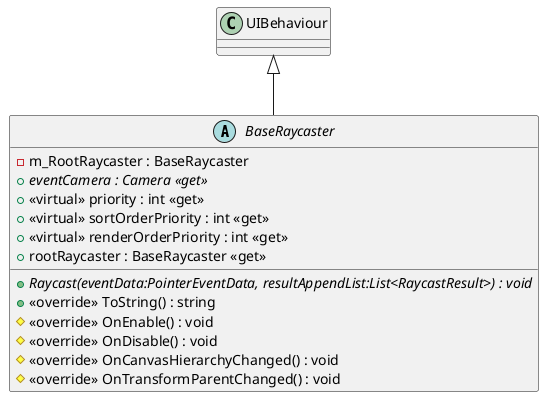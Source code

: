 @startuml
abstract class BaseRaycaster {
    - m_RootRaycaster : BaseRaycaster
    + {abstract} Raycast(eventData:PointerEventData, resultAppendList:List<RaycastResult>) : void
    + {abstract} eventCamera : Camera <<get>>
    + <<virtual>> priority : int <<get>>
    + <<virtual>> sortOrderPriority : int <<get>>
    + <<virtual>> renderOrderPriority : int <<get>>
    + rootRaycaster : BaseRaycaster <<get>>
    + <<override>> ToString() : string
    # <<override>> OnEnable() : void
    # <<override>> OnDisable() : void
    # <<override>> OnCanvasHierarchyChanged() : void
    # <<override>> OnTransformParentChanged() : void
}
UIBehaviour <|-- BaseRaycaster
@enduml

